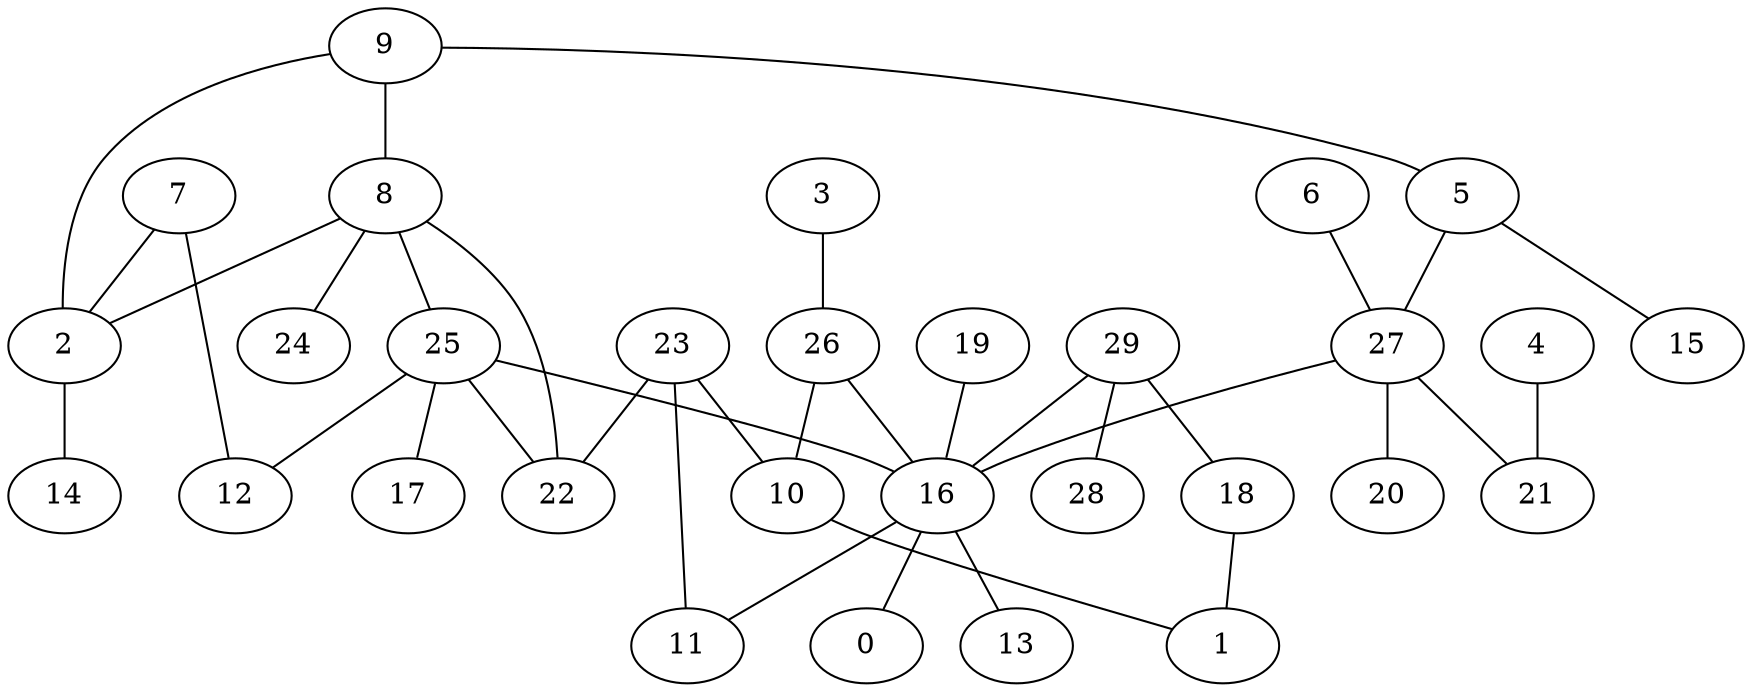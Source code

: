 digraph GG_graph {

subgraph G_graph {
edge [color = black]
"9" -> "8" [dir = none]
"23" -> "11" [dir = none]
"23" -> "10" [dir = none]
"29" -> "18" [dir = none]
"29" -> "28" [dir = none]
"29" -> "16" [dir = none]
"27" -> "21" [dir = none]
"27" -> "20" [dir = none]
"27" -> "16" [dir = none]
"5" -> "15" [dir = none]
"5" -> "27" [dir = none]
"26" -> "10" [dir = none]
"26" -> "16" [dir = none]
"8" -> "24" [dir = none]
"8" -> "2" [dir = none]
"8" -> "22" [dir = none]
"8" -> "25" [dir = none]
"16" -> "13" [dir = none]
"16" -> "0" [dir = none]
"6" -> "27" [dir = none]
"3" -> "26" [dir = none]
"10" -> "1" [dir = none]
"7" -> "12" [dir = none]
"4" -> "21" [dir = none]
"25" -> "12" [dir = none]
"25" -> "17" [dir = none]
"25" -> "16" [dir = none]
"2" -> "14" [dir = none]
"19" -> "16" [dir = none]
"9" -> "5" [dir = none]
"9" -> "2" [dir = none]
"23" -> "22" [dir = none]
"25" -> "22" [dir = none]
"7" -> "2" [dir = none]
"16" -> "11" [dir = none]
"18" -> "1" [dir = none]
}

}
